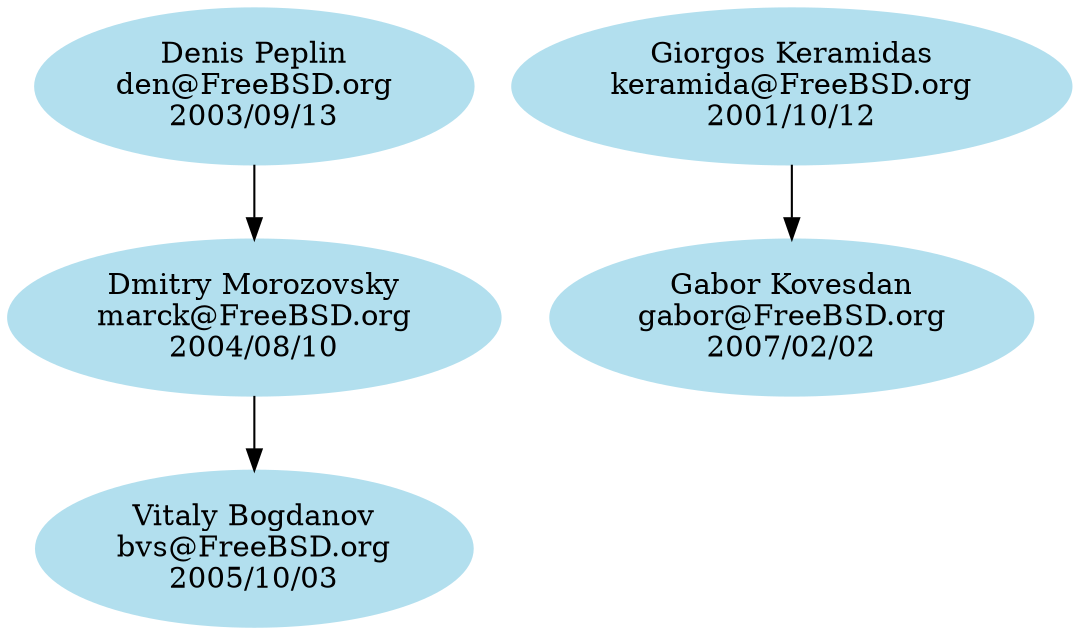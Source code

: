 # $FreeBSD$

digraph doc {

# Node definitions follow this example:
#
#   foo [label="Foo Bar\nfoo@FreeBSD.org\n????/??/??"]
#
# ????/??/?? is the date when the commit bit was obtained, usually the one you
# can find looking at CVS logs for the access (or avail) file under CVSROOT.
#
# For returned commit bits, the node definition will follow this example:
#
#   foo [label="Foo Bar\nfoo@FreeBSD.org\n????/??/??\n????/??/??"]
#
# The first date is the same as for an active committer, the second date is
# the date when the commit bit has been returned. Again, check CVS logs.

node [color=grey62, style=filled, bgcolor=black];

# Alumni go here. Try to keep things sorted.

node [color=lightblue2, style=filled, bgcolor=black];

# Current doc committers go here. Try to keep things sorted.

bvs [label="Vitaly Bogdanov\nbvs@FreeBSD.org\n2005/10/03"]
den [label="Denis Peplin\nden@FreeBSD.org\n2003/09/13"]
gabor [label="Gabor Kovesdan\ngabor@FreeBSD.org\n2007/02/02"]
keramida [label="Giorgos Keramidas\nkeramida@FreeBSD.org\n2001/10/12"]
marck [label="Dmitry Morozovsky\nmarck@FreeBSD.org\n2004/08/10"]

# Here are the mentor/mentee relationships.
# Group together all the mentees for a particular mentor.
# Keep the list sorted by mentor login.

den -> marck

keramida -> gabor

marck -> bvs

}
